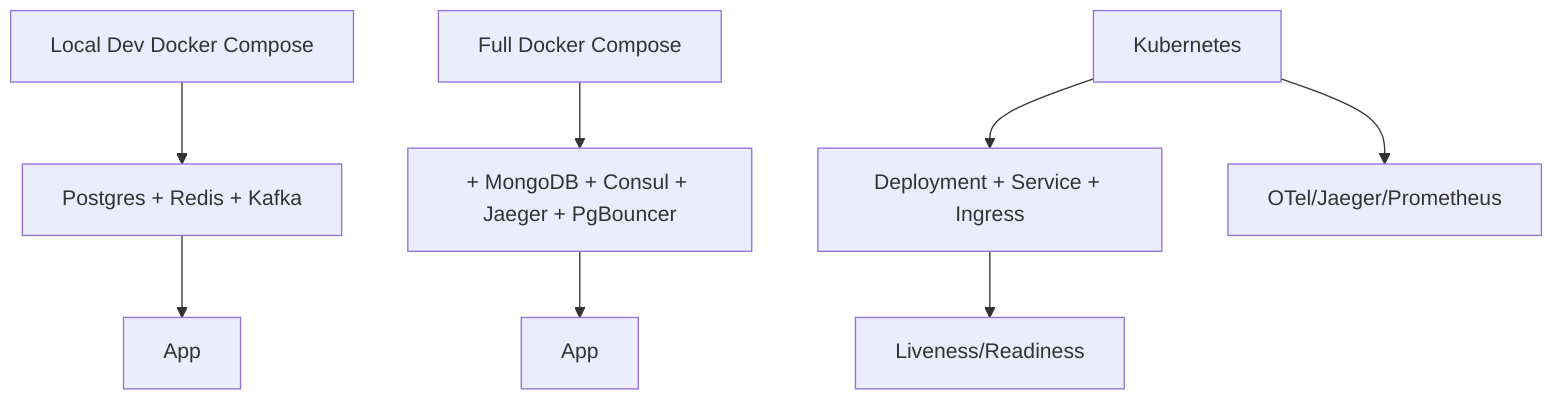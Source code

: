 flowchart TB
  Dev[Local Dev Docker Compose] --> Stack1[Postgres + Redis + Kafka]
  Stack1 --> App1[App]

  Full[Full Docker Compose] --> Stack2[+ MongoDB + Consul + Jaeger + PgBouncer]
  Stack2 --> App2[App]

  K8s[Kubernetes] --> Deploy[Deployment + Service + Ingress]
  Deploy --> Probes[Liveness/Readiness]
  K8s --> Observ[OTel/Jaeger/Prometheus]